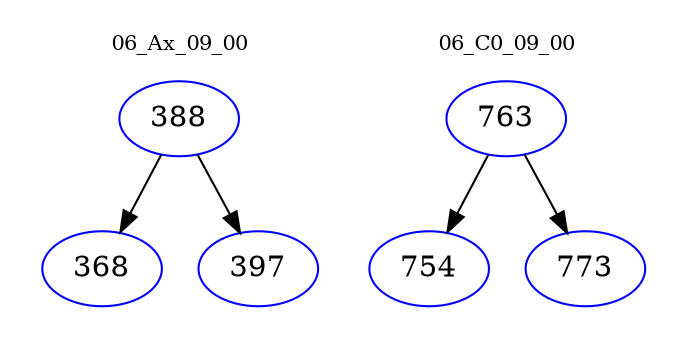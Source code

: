 digraph{
subgraph cluster_0 {
color = white
label = "06_Ax_09_00";
fontsize=10;
T0_388 [label="388", color="blue"]
T0_388 -> T0_368 [color="black"]
T0_368 [label="368", color="blue"]
T0_388 -> T0_397 [color="black"]
T0_397 [label="397", color="blue"]
}
subgraph cluster_1 {
color = white
label = "06_C0_09_00";
fontsize=10;
T1_763 [label="763", color="blue"]
T1_763 -> T1_754 [color="black"]
T1_754 [label="754", color="blue"]
T1_763 -> T1_773 [color="black"]
T1_773 [label="773", color="blue"]
}
}
